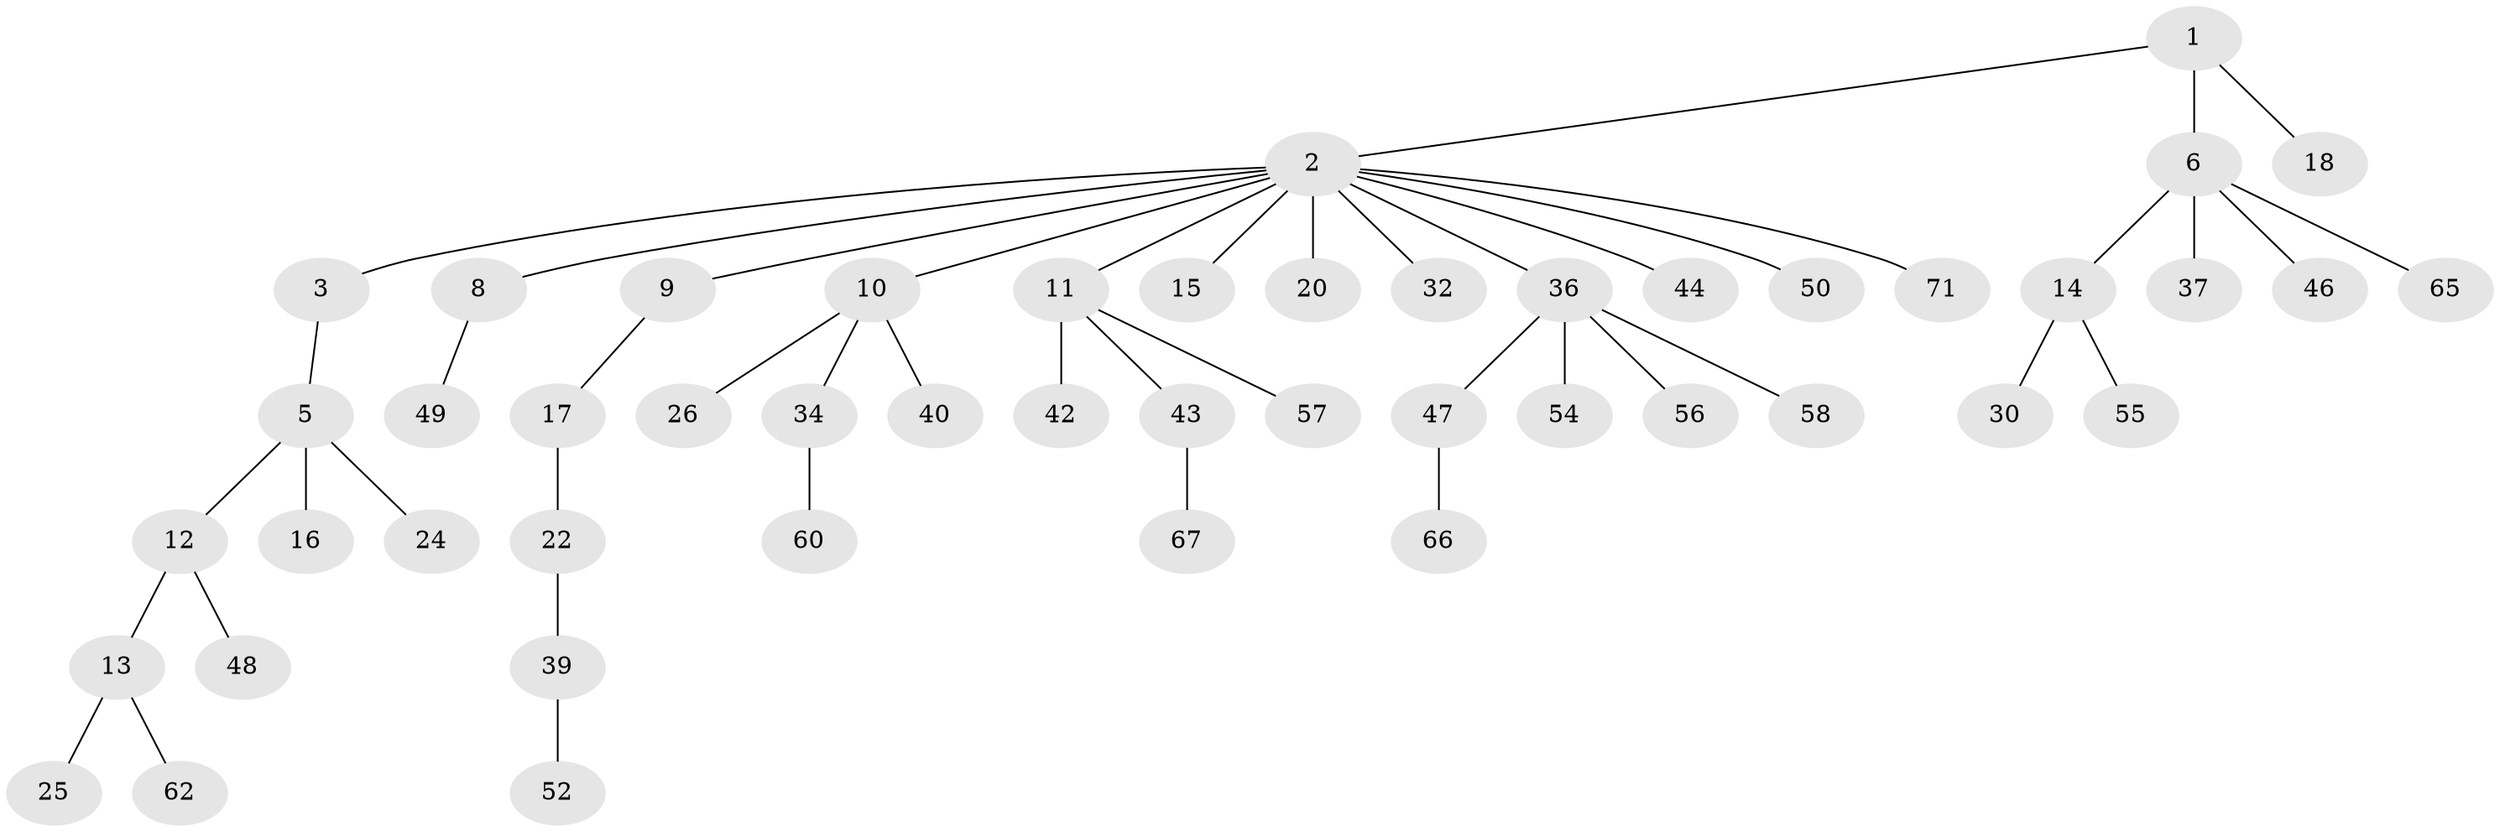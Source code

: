 // original degree distribution, {4: 0.056338028169014086, 9: 0.014084507042253521, 2: 0.30985915492957744, 6: 0.014084507042253521, 5: 0.04225352112676056, 1: 0.49295774647887325, 3: 0.07042253521126761}
// Generated by graph-tools (version 1.1) at 2025/11/02/27/25 16:11:26]
// undirected, 48 vertices, 47 edges
graph export_dot {
graph [start="1"]
  node [color=gray90,style=filled];
  1 [super="+7"];
  2 [super="+4"];
  3;
  5 [super="+68"];
  6 [super="+33"];
  8 [super="+35"];
  9;
  10 [super="+28"];
  11 [super="+27"];
  12 [super="+23"];
  13 [super="+21"];
  14 [super="+29"];
  15 [super="+45"];
  16;
  17 [super="+19"];
  18 [super="+70"];
  20;
  22 [super="+31"];
  24 [super="+61"];
  25;
  26;
  30;
  32;
  34 [super="+41"];
  36 [super="+38"];
  37 [super="+64"];
  39 [super="+69"];
  40;
  42;
  43 [super="+51"];
  44;
  46 [super="+53"];
  47 [super="+59"];
  48;
  49;
  50;
  52;
  54;
  55;
  56;
  57;
  58;
  60 [super="+63"];
  62;
  65;
  66;
  67;
  71;
  1 -- 2;
  1 -- 6;
  1 -- 18;
  2 -- 3;
  2 -- 8;
  2 -- 9;
  2 -- 10;
  2 -- 32;
  2 -- 36;
  2 -- 71;
  2 -- 50;
  2 -- 20;
  2 -- 11;
  2 -- 44;
  2 -- 15;
  3 -- 5;
  5 -- 12;
  5 -- 16;
  5 -- 24;
  6 -- 14;
  6 -- 37;
  6 -- 65;
  6 -- 46;
  8 -- 49;
  9 -- 17;
  10 -- 26;
  10 -- 34;
  10 -- 40;
  11 -- 42;
  11 -- 43;
  11 -- 57;
  12 -- 13;
  12 -- 48;
  13 -- 25;
  13 -- 62;
  14 -- 55;
  14 -- 30;
  17 -- 22;
  22 -- 39;
  34 -- 60;
  36 -- 54;
  36 -- 56;
  36 -- 58;
  36 -- 47;
  39 -- 52;
  43 -- 67;
  47 -- 66;
}

